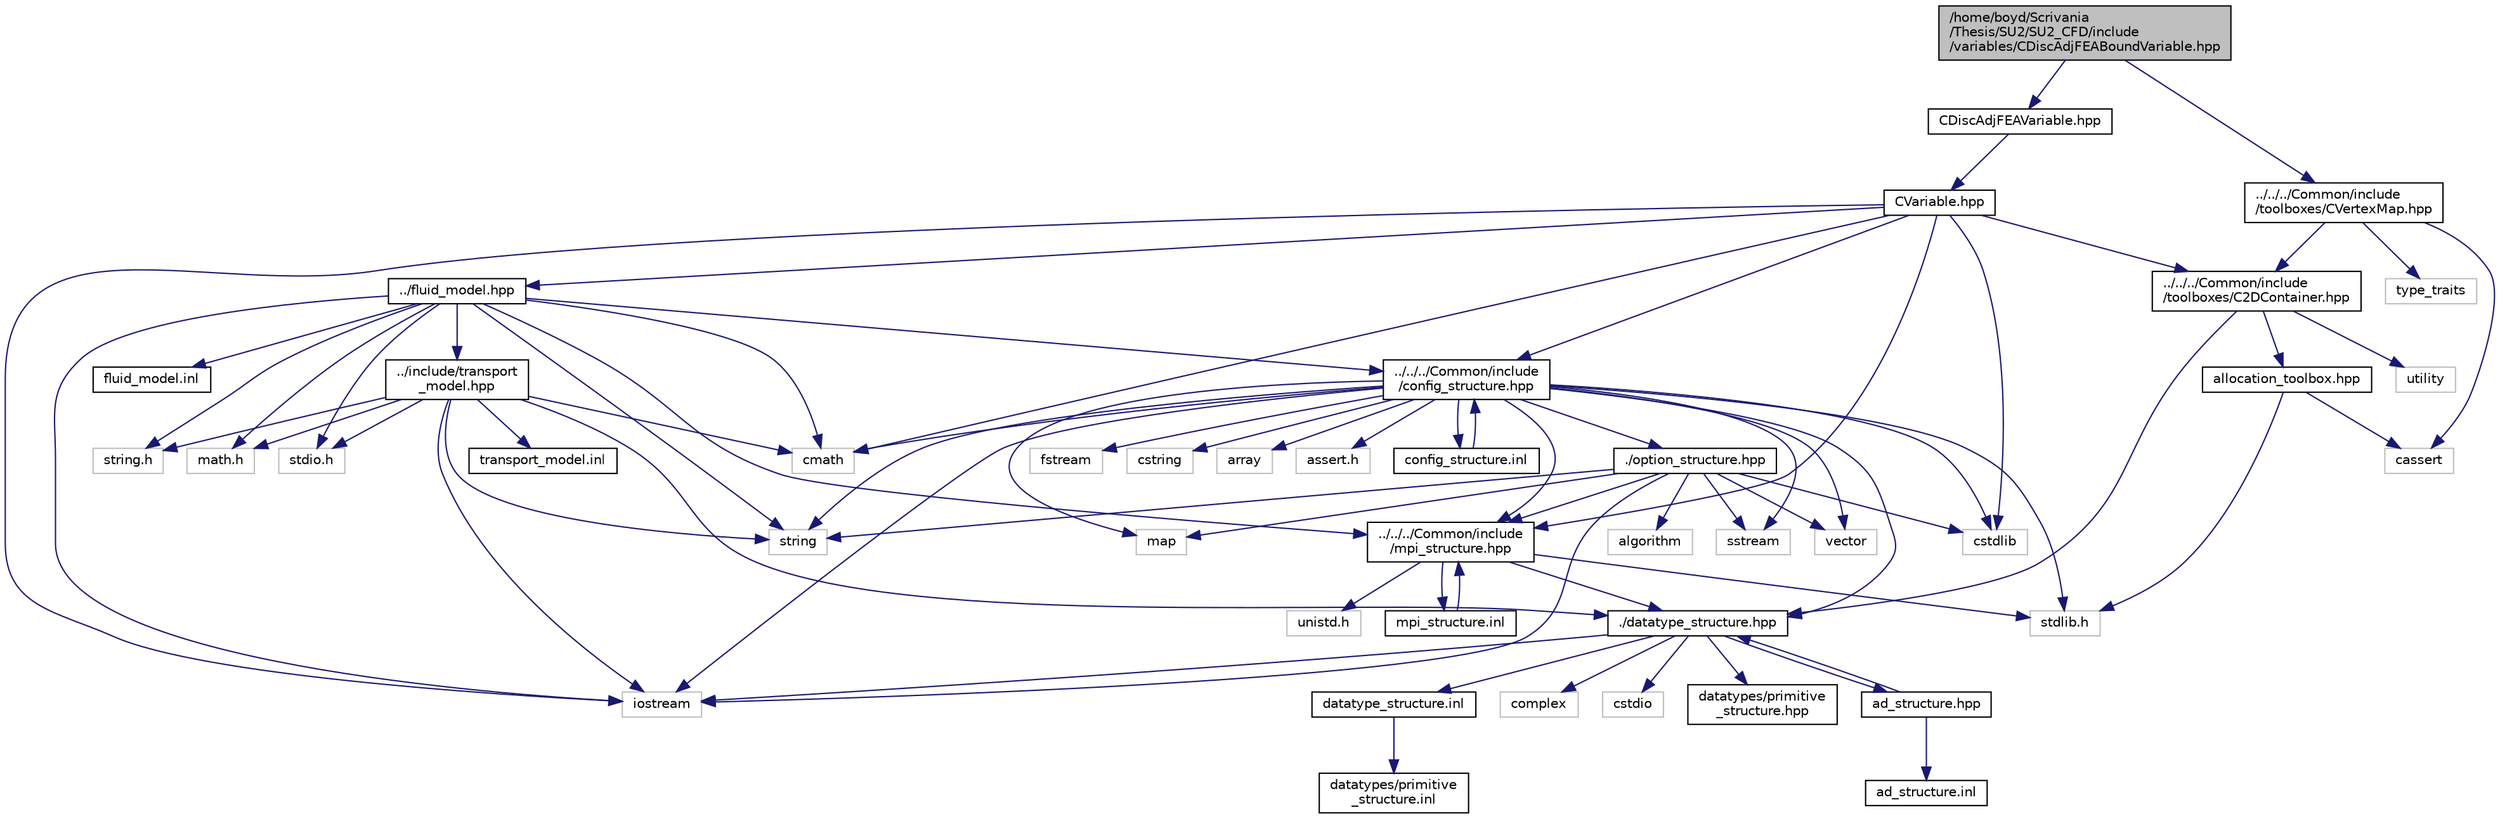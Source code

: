 digraph "/home/boyd/Scrivania/Thesis/SU2/SU2_CFD/include/variables/CDiscAdjFEABoundVariable.hpp"
{
  edge [fontname="Helvetica",fontsize="10",labelfontname="Helvetica",labelfontsize="10"];
  node [fontname="Helvetica",fontsize="10",shape=record];
  Node0 [label="/home/boyd/Scrivania\l/Thesis/SU2/SU2_CFD/include\l/variables/CDiscAdjFEABoundVariable.hpp",height=0.2,width=0.4,color="black", fillcolor="grey75", style="filled", fontcolor="black"];
  Node0 -> Node1 [color="midnightblue",fontsize="10",style="solid",fontname="Helvetica"];
  Node1 [label="CDiscAdjFEAVariable.hpp",height=0.2,width=0.4,color="black", fillcolor="white", style="filled",URL="$_c_disc_adj_f_e_a_variable_8hpp.html",tooltip="Main class for defining the variables of the adjoint FEA solver. "];
  Node1 -> Node2 [color="midnightblue",fontsize="10",style="solid",fontname="Helvetica"];
  Node2 [label="CVariable.hpp",height=0.2,width=0.4,color="black", fillcolor="white", style="filled",URL="$_c_variable_8hpp.html",tooltip="Declaration and inlines of the parent class for defining problem variables, function definitions in f..."];
  Node2 -> Node3 [color="midnightblue",fontsize="10",style="solid",fontname="Helvetica"];
  Node3 [label="../../../Common/include\l/mpi_structure.hpp",height=0.2,width=0.4,color="black", fillcolor="white", style="filled",URL="$mpi__structure_8hpp.html",tooltip="Headers of the mpi interface for generalized datatypes. The subroutines and functions are in the mpi_..."];
  Node3 -> Node4 [color="midnightblue",fontsize="10",style="solid",fontname="Helvetica"];
  Node4 [label="./datatype_structure.hpp",height=0.2,width=0.4,color="black", fillcolor="white", style="filled",URL="$datatype__structure_8hpp.html",tooltip="Headers for generalized datatypes. The subroutines and functions are in the datatype_structure.cpp file. "];
  Node4 -> Node5 [color="midnightblue",fontsize="10",style="solid",fontname="Helvetica"];
  Node5 [label="iostream",height=0.2,width=0.4,color="grey75", fillcolor="white", style="filled"];
  Node4 -> Node6 [color="midnightblue",fontsize="10",style="solid",fontname="Helvetica"];
  Node6 [label="complex",height=0.2,width=0.4,color="grey75", fillcolor="white", style="filled"];
  Node4 -> Node7 [color="midnightblue",fontsize="10",style="solid",fontname="Helvetica"];
  Node7 [label="cstdio",height=0.2,width=0.4,color="grey75", fillcolor="white", style="filled"];
  Node4 -> Node8 [color="midnightblue",fontsize="10",style="solid",fontname="Helvetica"];
  Node8 [label="datatypes/primitive\l_structure.hpp",height=0.2,width=0.4,color="black", fillcolor="white", style="filled",URL="$primitive__structure_8hpp.html",tooltip="Header for the primitive datatype. "];
  Node4 -> Node9 [color="midnightblue",fontsize="10",style="solid",fontname="Helvetica"];
  Node9 [label="ad_structure.hpp",height=0.2,width=0.4,color="black", fillcolor="white", style="filled",URL="$ad__structure_8hpp.html",tooltip="Main routines for the algorithmic differentiation (AD) structure. "];
  Node9 -> Node4 [color="midnightblue",fontsize="10",style="solid",fontname="Helvetica"];
  Node9 -> Node10 [color="midnightblue",fontsize="10",style="solid",fontname="Helvetica"];
  Node10 [label="ad_structure.inl",height=0.2,width=0.4,color="black", fillcolor="white", style="filled",URL="$ad__structure_8inl.html",tooltip="Main routines for the algorithmic differentiation (AD) structure. "];
  Node4 -> Node11 [color="midnightblue",fontsize="10",style="solid",fontname="Helvetica"];
  Node11 [label="datatype_structure.inl",height=0.2,width=0.4,color="black", fillcolor="white", style="filled",URL="$datatype__structure_8inl.html",tooltip="In-Line subroutines of the datatype_structure.hpp file. "];
  Node11 -> Node12 [color="midnightblue",fontsize="10",style="solid",fontname="Helvetica"];
  Node12 [label="datatypes/primitive\l_structure.inl",height=0.2,width=0.4,color="black", fillcolor="white", style="filled",URL="$primitive__structure_8inl.html",tooltip="Inline subroutines for datatype_structure.hpp<i>. "];
  Node3 -> Node13 [color="midnightblue",fontsize="10",style="solid",fontname="Helvetica"];
  Node13 [label="stdlib.h",height=0.2,width=0.4,color="grey75", fillcolor="white", style="filled"];
  Node3 -> Node14 [color="midnightblue",fontsize="10",style="solid",fontname="Helvetica"];
  Node14 [label="unistd.h",height=0.2,width=0.4,color="grey75", fillcolor="white", style="filled"];
  Node3 -> Node15 [color="midnightblue",fontsize="10",style="solid",fontname="Helvetica"];
  Node15 [label="mpi_structure.inl",height=0.2,width=0.4,color="black", fillcolor="white", style="filled",URL="$mpi__structure_8inl.html"];
  Node15 -> Node3 [color="midnightblue",fontsize="10",style="solid",fontname="Helvetica"];
  Node2 -> Node16 [color="midnightblue",fontsize="10",style="solid",fontname="Helvetica"];
  Node16 [label="cmath",height=0.2,width=0.4,color="grey75", fillcolor="white", style="filled"];
  Node2 -> Node5 [color="midnightblue",fontsize="10",style="solid",fontname="Helvetica"];
  Node2 -> Node17 [color="midnightblue",fontsize="10",style="solid",fontname="Helvetica"];
  Node17 [label="cstdlib",height=0.2,width=0.4,color="grey75", fillcolor="white", style="filled"];
  Node2 -> Node18 [color="midnightblue",fontsize="10",style="solid",fontname="Helvetica"];
  Node18 [label="../../../Common/include\l/config_structure.hpp",height=0.2,width=0.4,color="black", fillcolor="white", style="filled",URL="$config__structure_8hpp.html",tooltip="All the information about the definition of the physical problem. The subroutines and functions are i..."];
  Node18 -> Node3 [color="midnightblue",fontsize="10",style="solid",fontname="Helvetica"];
  Node18 -> Node5 [color="midnightblue",fontsize="10",style="solid",fontname="Helvetica"];
  Node18 -> Node17 [color="midnightblue",fontsize="10",style="solid",fontname="Helvetica"];
  Node18 -> Node19 [color="midnightblue",fontsize="10",style="solid",fontname="Helvetica"];
  Node19 [label="fstream",height=0.2,width=0.4,color="grey75", fillcolor="white", style="filled"];
  Node18 -> Node20 [color="midnightblue",fontsize="10",style="solid",fontname="Helvetica"];
  Node20 [label="sstream",height=0.2,width=0.4,color="grey75", fillcolor="white", style="filled"];
  Node18 -> Node21 [color="midnightblue",fontsize="10",style="solid",fontname="Helvetica"];
  Node21 [label="string",height=0.2,width=0.4,color="grey75", fillcolor="white", style="filled"];
  Node18 -> Node22 [color="midnightblue",fontsize="10",style="solid",fontname="Helvetica"];
  Node22 [label="cstring",height=0.2,width=0.4,color="grey75", fillcolor="white", style="filled"];
  Node18 -> Node23 [color="midnightblue",fontsize="10",style="solid",fontname="Helvetica"];
  Node23 [label="vector",height=0.2,width=0.4,color="grey75", fillcolor="white", style="filled"];
  Node18 -> Node24 [color="midnightblue",fontsize="10",style="solid",fontname="Helvetica"];
  Node24 [label="array",height=0.2,width=0.4,color="grey75", fillcolor="white", style="filled"];
  Node18 -> Node13 [color="midnightblue",fontsize="10",style="solid",fontname="Helvetica"];
  Node18 -> Node16 [color="midnightblue",fontsize="10",style="solid",fontname="Helvetica"];
  Node18 -> Node25 [color="midnightblue",fontsize="10",style="solid",fontname="Helvetica"];
  Node25 [label="map",height=0.2,width=0.4,color="grey75", fillcolor="white", style="filled"];
  Node18 -> Node26 [color="midnightblue",fontsize="10",style="solid",fontname="Helvetica"];
  Node26 [label="assert.h",height=0.2,width=0.4,color="grey75", fillcolor="white", style="filled"];
  Node18 -> Node27 [color="midnightblue",fontsize="10",style="solid",fontname="Helvetica"];
  Node27 [label="./option_structure.hpp",height=0.2,width=0.4,color="black", fillcolor="white", style="filled",URL="$option__structure_8hpp.html",tooltip="Defines classes for referencing options for easy input in CConfig. "];
  Node27 -> Node3 [color="midnightblue",fontsize="10",style="solid",fontname="Helvetica"];
  Node27 -> Node5 [color="midnightblue",fontsize="10",style="solid",fontname="Helvetica"];
  Node27 -> Node20 [color="midnightblue",fontsize="10",style="solid",fontname="Helvetica"];
  Node27 -> Node21 [color="midnightblue",fontsize="10",style="solid",fontname="Helvetica"];
  Node27 -> Node23 [color="midnightblue",fontsize="10",style="solid",fontname="Helvetica"];
  Node27 -> Node25 [color="midnightblue",fontsize="10",style="solid",fontname="Helvetica"];
  Node27 -> Node17 [color="midnightblue",fontsize="10",style="solid",fontname="Helvetica"];
  Node27 -> Node28 [color="midnightblue",fontsize="10",style="solid",fontname="Helvetica"];
  Node28 [label="algorithm",height=0.2,width=0.4,color="grey75", fillcolor="white", style="filled"];
  Node18 -> Node4 [color="midnightblue",fontsize="10",style="solid",fontname="Helvetica"];
  Node18 -> Node29 [color="midnightblue",fontsize="10",style="solid",fontname="Helvetica"];
  Node29 [label="config_structure.inl",height=0.2,width=0.4,color="black", fillcolor="white", style="filled",URL="$config__structure_8inl.html",tooltip="In-Line subroutines of the config_structure.hpp file. "];
  Node29 -> Node18 [color="midnightblue",fontsize="10",style="solid",fontname="Helvetica"];
  Node2 -> Node30 [color="midnightblue",fontsize="10",style="solid",fontname="Helvetica"];
  Node30 [label="../fluid_model.hpp",height=0.2,width=0.4,color="black", fillcolor="white", style="filled",URL="$fluid__model_8hpp.html",tooltip="Headers of the main thermodynamic subroutines of the SU2 solvers. "];
  Node30 -> Node3 [color="midnightblue",fontsize="10",style="solid",fontname="Helvetica"];
  Node30 -> Node31 [color="midnightblue",fontsize="10",style="solid",fontname="Helvetica"];
  Node31 [label="stdio.h",height=0.2,width=0.4,color="grey75", fillcolor="white", style="filled"];
  Node30 -> Node32 [color="midnightblue",fontsize="10",style="solid",fontname="Helvetica"];
  Node32 [label="string.h",height=0.2,width=0.4,color="grey75", fillcolor="white", style="filled"];
  Node30 -> Node5 [color="midnightblue",fontsize="10",style="solid",fontname="Helvetica"];
  Node30 -> Node21 [color="midnightblue",fontsize="10",style="solid",fontname="Helvetica"];
  Node30 -> Node16 [color="midnightblue",fontsize="10",style="solid",fontname="Helvetica"];
  Node30 -> Node33 [color="midnightblue",fontsize="10",style="solid",fontname="Helvetica"];
  Node33 [label="math.h",height=0.2,width=0.4,color="grey75", fillcolor="white", style="filled"];
  Node30 -> Node34 [color="midnightblue",fontsize="10",style="solid",fontname="Helvetica"];
  Node34 [label="../include/transport\l_model.hpp",height=0.2,width=0.4,color="black", fillcolor="white", style="filled",URL="$transport__model_8hpp.html",tooltip="Headers of the main transport properties subroutines of the SU2 solvers. "];
  Node34 -> Node31 [color="midnightblue",fontsize="10",style="solid",fontname="Helvetica"];
  Node34 -> Node32 [color="midnightblue",fontsize="10",style="solid",fontname="Helvetica"];
  Node34 -> Node5 [color="midnightblue",fontsize="10",style="solid",fontname="Helvetica"];
  Node34 -> Node21 [color="midnightblue",fontsize="10",style="solid",fontname="Helvetica"];
  Node34 -> Node16 [color="midnightblue",fontsize="10",style="solid",fontname="Helvetica"];
  Node34 -> Node33 [color="midnightblue",fontsize="10",style="solid",fontname="Helvetica"];
  Node34 -> Node4 [color="midnightblue",fontsize="10",style="solid",fontname="Helvetica"];
  Node34 -> Node35 [color="midnightblue",fontsize="10",style="solid",fontname="Helvetica"];
  Node35 [label="transport_model.inl",height=0.2,width=0.4,color="black", fillcolor="white", style="filled",URL="$transport__model_8inl.html",tooltip="In-Line subroutines of the solver_structure.hpp file. "];
  Node30 -> Node18 [color="midnightblue",fontsize="10",style="solid",fontname="Helvetica"];
  Node30 -> Node36 [color="midnightblue",fontsize="10",style="solid",fontname="Helvetica"];
  Node36 [label="fluid_model.inl",height=0.2,width=0.4,color="black", fillcolor="white", style="filled",URL="$fluid__model_8inl.html",tooltip="In-Line subroutines of the solver_structure.hpp file. "];
  Node2 -> Node37 [color="midnightblue",fontsize="10",style="solid",fontname="Helvetica"];
  Node37 [label="../../../Common/include\l/toolboxes/C2DContainer.hpp",height=0.2,width=0.4,color="black", fillcolor="white", style="filled",URL="$_c2_d_container_8hpp.html",tooltip="A templated vector/matrix object. "];
  Node37 -> Node38 [color="midnightblue",fontsize="10",style="solid",fontname="Helvetica"];
  Node38 [label="allocation_toolbox.hpp",height=0.2,width=0.4,color="black", fillcolor="white", style="filled",URL="$allocation__toolbox_8hpp.html",tooltip="Helper function and classes for memory allocation. Focus on portability across platforms. "];
  Node38 -> Node13 [color="midnightblue",fontsize="10",style="solid",fontname="Helvetica"];
  Node38 -> Node39 [color="midnightblue",fontsize="10",style="solid",fontname="Helvetica"];
  Node39 [label="cassert",height=0.2,width=0.4,color="grey75", fillcolor="white", style="filled"];
  Node37 -> Node4 [color="midnightblue",fontsize="10",style="solid",fontname="Helvetica"];
  Node37 -> Node40 [color="midnightblue",fontsize="10",style="solid",fontname="Helvetica"];
  Node40 [label="utility",height=0.2,width=0.4,color="grey75", fillcolor="white", style="filled"];
  Node0 -> Node41 [color="midnightblue",fontsize="10",style="solid",fontname="Helvetica"];
  Node41 [label="../../../Common/include\l/toolboxes/CVertexMap.hpp",height=0.2,width=0.4,color="black", fillcolor="white", style="filled",URL="$_c_vertex_map_8hpp.html",tooltip="An index to index lookup vector. "];
  Node41 -> Node37 [color="midnightblue",fontsize="10",style="solid",fontname="Helvetica"];
  Node41 -> Node42 [color="midnightblue",fontsize="10",style="solid",fontname="Helvetica"];
  Node42 [label="type_traits",height=0.2,width=0.4,color="grey75", fillcolor="white", style="filled"];
  Node41 -> Node39 [color="midnightblue",fontsize="10",style="solid",fontname="Helvetica"];
}
